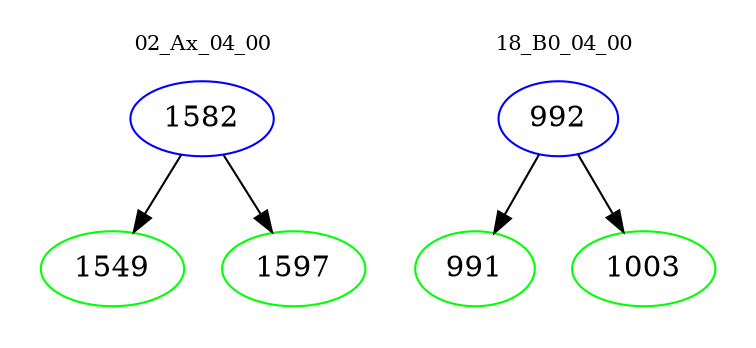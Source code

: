 digraph{
subgraph cluster_0 {
color = white
label = "02_Ax_04_00";
fontsize=10;
T0_1582 [label="1582", color="blue"]
T0_1582 -> T0_1549 [color="black"]
T0_1549 [label="1549", color="green"]
T0_1582 -> T0_1597 [color="black"]
T0_1597 [label="1597", color="green"]
}
subgraph cluster_1 {
color = white
label = "18_B0_04_00";
fontsize=10;
T1_992 [label="992", color="blue"]
T1_992 -> T1_991 [color="black"]
T1_991 [label="991", color="green"]
T1_992 -> T1_1003 [color="black"]
T1_1003 [label="1003", color="green"]
}
}
